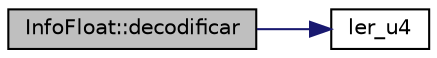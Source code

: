 digraph "InfoFloat::decodificar"
{
  edge [fontname="Helvetica",fontsize="10",labelfontname="Helvetica",labelfontsize="10"];
  node [fontname="Helvetica",fontsize="10",shape=record];
  rankdir="LR";
  Node7 [label="InfoFloat::decodificar",height=0.2,width=0.4,color="black", fillcolor="grey75", style="filled", fontcolor="black"];
  Node7 -> Node8 [color="midnightblue",fontsize="10",style="solid",fontname="Helvetica"];
  Node8 [label="ler_u4",height=0.2,width=0.4,color="black", fillcolor="white", style="filled",URL="$_arquivos_8hpp.html#a4ec5f26aa79c35415ffc7955566d8ac6",tooltip="Leitura de 4 bytes de um arquivo, considerado como binário. "];
}
